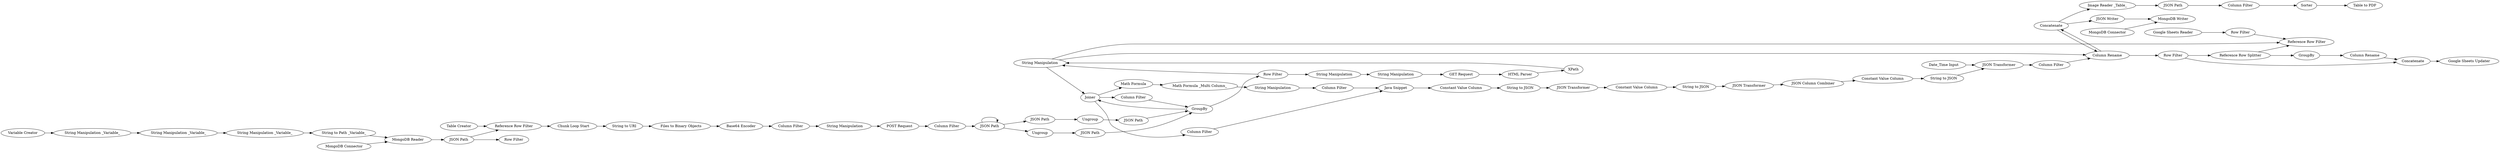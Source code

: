 digraph {
	330 -> 333
	276 -> 277
	282 -> 283
	281 -> 273
	19 -> 18
	277 -> 275
	315 -> 314
	64 -> 288
	306 -> 315
	280 -> 308
	223 -> 227
	216 -> 222
	310 -> 312
	314 -> 317
	295 -> 296
	281 -> 282
	288 -> 287
	50 -> 216
	326 -> 254
	212 -> 213
	254 -> 266
	306 -> 323
	323 -> 306
	308 -> 307
	327 -> 328
	312 -> 316
	17 -> 21
	285 -> 64
	284 -> 285
	315 -> 310
	10 -> 15
	283 -> 284
	301 -> 265
	213 -> 280
	292 -> 305
	307 -> 281
	289 -> 293
	333 -> 331
	262 -> 292
	278 -> 274
	291 -> 295
	293 -> 294
	221 -> 50
	334 -> 332
	275 -> 307
	18 -> 17
	267 -> 328
	273 -> 280
	15 -> 326
	267 -> 335
	296 -> 292
	310 -> 309
	316 -> 314
	222 -> 222
	287 -> 289
	307 -> 306
	222 -> 211
	264 -> 266
	318 -> 309
	280 -> 281
	53 -> 19
	281 -> 279
	323 -> 330
	266 -> 267
	328 -> 53
	279 -> 64
	286 -> 291
	16 -> 265
	307 -> 309
	305 -> 306
	313 -> 318
	222 -> 223
	227 -> 280
	323 -> 16
	274 -> 276
	211 -> 212
	294 -> 286
	21 -> 221
	331 -> 334
	9 -> 10
	308 -> 278
	306 [label="Column Rename"]
	292 [label="JSON Transformer"]
	227 [label="JSON Path"]
	289 [label="JSON Transformer"]
	275 [label=XPath]
	222 [label="JSON Path"]
	284 [label="String Manipulation"]
	307 [label="String Manipulation"]
	280 [label=GroupBy]
	308 [label="Row Filter"]
	9 [label="Variable Creator"]
	330 [label="Image Reader _Table_"]
	21 [label="Column Filter"]
	18 [label="Files to Binary Objects"]
	327 [label="Table Creator"]
	286 [label="JSON Transformer"]
	17 [label="Base64 Encoder"]
	295 [label="Constant Value Column"]
	19 [label="String to URI"]
	254 [label="String to Path _Variable_"]
	313 [label="Google Sheets Reader"]
	283 [label="Math Formula _Multi Column_"]
	64 [label="Java Snippet"]
	211 [label="JSON Path"]
	335 [label="Row Filter"]
	315 [label="Row Filter"]
	277 [label="HTML Parser"]
	316 [label="Column Rename"]
	216 [label="Column Filter"]
	291 [label="JSON Column Combiner"]
	15 [label="String Manipulation _Variable_"]
	288 [label="Constant Value Column"]
	309 [label="Reference Row Filter"]
	328 [label="Reference Row Filter"]
	282 [label="Math Formula"]
	332 [label="Table to PDF"]
	10 [label="String Manipulation _Variable_"]
	281 [label=Joiner]
	274 [label="String Manipulation"]
	16 [label="JSON Writer"]
	265 [label="MongoDB Writer"]
	334 [label=Sorter]
	223 [label=Ungroup]
	262 [label="Date_Time Input"]
	50 [label="POST Request"]
	285 [label="Column Filter"]
	310 [label="Reference Row Splitter"]
	294 [label="String to JSON"]
	53 [label="Chunk Loop Start"]
	296 [label="String to JSON"]
	287 [label="String to JSON"]
	293 [label="Constant Value Column"]
	213 [label="JSON Path"]
	333 [label="JSON Path"]
	279 [label="Column Filter"]
	266 [label="MongoDB Reader"]
	301 [label="MongoDB Connector"]
	331 [label="Column Filter"]
	278 [label="String Manipulation"]
	314 [label=Concatenate]
	326 [label="String Manipulation _Variable_"]
	264 [label="MongoDB Connector"]
	267 [label="JSON Path"]
	318 [label="Row Filter"]
	312 [label=GroupBy]
	323 [label=Concatenate]
	212 [label=Ungroup]
	305 [label="Column Filter"]
	276 [label="GET Request"]
	273 [label="Column Filter"]
	317 [label="Google Sheets Updater"]
	221 [label="String Manipulation"]
	rankdir=LR
}
